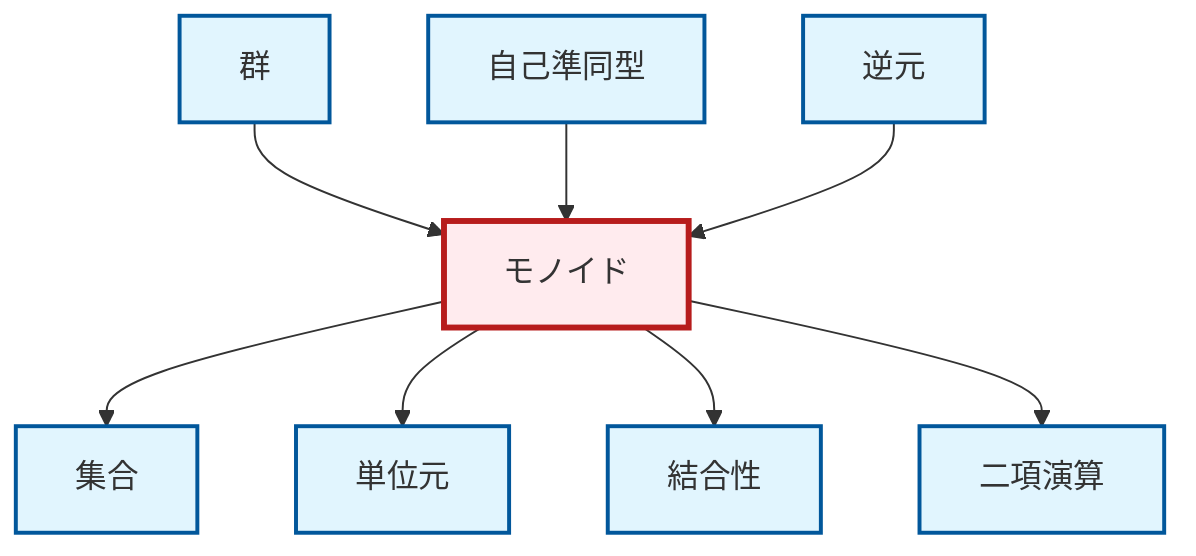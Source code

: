 graph TD
    classDef definition fill:#e1f5fe,stroke:#01579b,stroke-width:2px
    classDef theorem fill:#f3e5f5,stroke:#4a148c,stroke-width:2px
    classDef axiom fill:#fff3e0,stroke:#e65100,stroke-width:2px
    classDef example fill:#e8f5e9,stroke:#1b5e20,stroke-width:2px
    classDef current fill:#ffebee,stroke:#b71c1c,stroke-width:3px
    def-endomorphism["自己準同型"]:::definition
    def-group["群"]:::definition
    def-binary-operation["二項演算"]:::definition
    def-associativity["結合性"]:::definition
    def-monoid["モノイド"]:::definition
    def-inverse-element["逆元"]:::definition
    def-identity-element["単位元"]:::definition
    def-set["集合"]:::definition
    def-monoid --> def-set
    def-group --> def-monoid
    def-endomorphism --> def-monoid
    def-monoid --> def-identity-element
    def-monoid --> def-associativity
    def-inverse-element --> def-monoid
    def-monoid --> def-binary-operation
    class def-monoid current